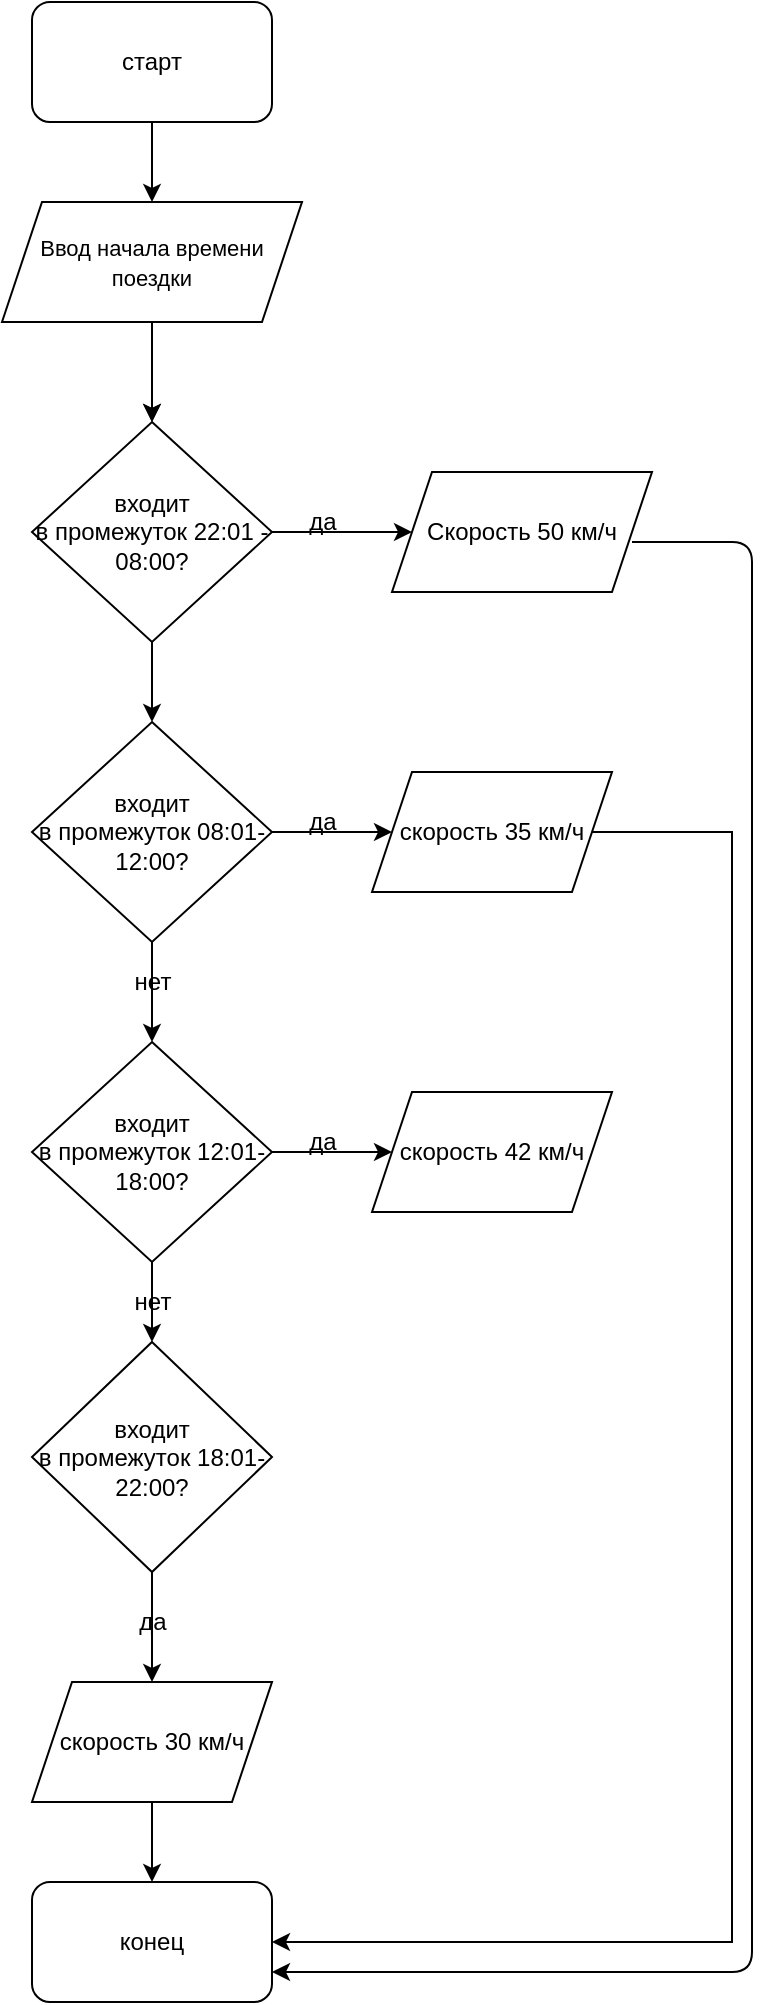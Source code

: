 <mxfile version="13.10.5" type="github">
  <diagram id="zc4o0UcSgLEa80-0MHp_" name="Page-1">
    <mxGraphModel dx="782" dy="465" grid="1" gridSize="10" guides="1" tooltips="1" connect="1" arrows="1" fold="1" page="1" pageScale="1" pageWidth="827" pageHeight="1169" math="0" shadow="0">
      <root>
        <mxCell id="0" />
        <mxCell id="1" parent="0" />
        <mxCell id="7BAnUV4aGsc6vh2q3_BH-3" value="" style="edgeStyle=orthogonalEdgeStyle;rounded=0;orthogonalLoop=1;jettySize=auto;html=1;" edge="1" parent="1" source="7BAnUV4aGsc6vh2q3_BH-1">
          <mxGeometry relative="1" as="geometry">
            <mxPoint x="400" y="140" as="targetPoint" />
          </mxGeometry>
        </mxCell>
        <mxCell id="7BAnUV4aGsc6vh2q3_BH-1" value="старт" style="rounded=1;whiteSpace=wrap;html=1;" vertex="1" parent="1">
          <mxGeometry x="340" y="40" width="120" height="60" as="geometry" />
        </mxCell>
        <mxCell id="7BAnUV4aGsc6vh2q3_BH-7" value="" style="edgeStyle=orthogonalEdgeStyle;rounded=0;orthogonalLoop=1;jettySize=auto;html=1;entryX=0.5;entryY=0;entryDx=0;entryDy=0;" edge="1" parent="1" source="7BAnUV4aGsc6vh2q3_BH-5" target="7BAnUV4aGsc6vh2q3_BH-6">
          <mxGeometry relative="1" as="geometry">
            <mxPoint x="400" y="250" as="targetPoint" />
          </mxGeometry>
        </mxCell>
        <mxCell id="7BAnUV4aGsc6vh2q3_BH-5" value="&lt;font style=&quot;font-size: 11px&quot;&gt;Ввод начала времени&lt;br&gt;поездки&lt;/font&gt;" style="shape=parallelogram;perimeter=parallelogramPerimeter;whiteSpace=wrap;html=1;fixedSize=1;" vertex="1" parent="1">
          <mxGeometry x="325" y="140" width="150" height="60" as="geometry" />
        </mxCell>
        <mxCell id="7BAnUV4aGsc6vh2q3_BH-9" value="" style="edgeStyle=orthogonalEdgeStyle;rounded=0;orthogonalLoop=1;jettySize=auto;html=1;" edge="1" parent="1" source="7BAnUV4aGsc6vh2q3_BH-6" target="7BAnUV4aGsc6vh2q3_BH-8">
          <mxGeometry relative="1" as="geometry" />
        </mxCell>
        <mxCell id="7BAnUV4aGsc6vh2q3_BH-11" value="" style="edgeStyle=orthogonalEdgeStyle;rounded=0;orthogonalLoop=1;jettySize=auto;html=1;exitX=0.5;exitY=1;exitDx=0;exitDy=0;" edge="1" parent="1" source="7BAnUV4aGsc6vh2q3_BH-6">
          <mxGeometry relative="1" as="geometry">
            <mxPoint x="400" y="670" as="sourcePoint" />
            <mxPoint x="400" y="400" as="targetPoint" />
            <Array as="points">
              <mxPoint x="400" y="400" />
              <mxPoint x="400" y="400" />
            </Array>
          </mxGeometry>
        </mxCell>
        <mxCell id="7BAnUV4aGsc6vh2q3_BH-33" value="" style="edgeStyle=orthogonalEdgeStyle;rounded=0;orthogonalLoop=1;jettySize=auto;html=1;entryX=0.5;entryY=0;entryDx=0;entryDy=0;" edge="1" parent="1" target="7BAnUV4aGsc6vh2q3_BH-6">
          <mxGeometry relative="1" as="geometry">
            <mxPoint x="400" y="240" as="sourcePoint" />
          </mxGeometry>
        </mxCell>
        <mxCell id="7BAnUV4aGsc6vh2q3_BH-6" value="входит &lt;br&gt;в промежуток 22:01 - 08:00?" style="rhombus;whiteSpace=wrap;html=1;" vertex="1" parent="1">
          <mxGeometry x="340" y="250" width="120" height="110" as="geometry" />
        </mxCell>
        <mxCell id="7BAnUV4aGsc6vh2q3_BH-8" value="Скорость 50 км/ч" style="shape=parallelogram;perimeter=parallelogramPerimeter;whiteSpace=wrap;html=1;fixedSize=1;" vertex="1" parent="1">
          <mxGeometry x="520" y="275" width="130" height="60" as="geometry" />
        </mxCell>
        <mxCell id="7BAnUV4aGsc6vh2q3_BH-16" value="" style="edgeStyle=orthogonalEdgeStyle;rounded=0;orthogonalLoop=1;jettySize=auto;html=1;" edge="1" parent="1" source="7BAnUV4aGsc6vh2q3_BH-10" target="7BAnUV4aGsc6vh2q3_BH-15">
          <mxGeometry relative="1" as="geometry" />
        </mxCell>
        <mxCell id="7BAnUV4aGsc6vh2q3_BH-18" value="" style="edgeStyle=orthogonalEdgeStyle;rounded=0;orthogonalLoop=1;jettySize=auto;html=1;" edge="1" parent="1" source="7BAnUV4aGsc6vh2q3_BH-10">
          <mxGeometry relative="1" as="geometry">
            <mxPoint x="400" y="560" as="targetPoint" />
          </mxGeometry>
        </mxCell>
        <mxCell id="7BAnUV4aGsc6vh2q3_BH-10" value="входит &lt;br&gt;в промежуток 08:01-12:00?" style="rhombus;whiteSpace=wrap;html=1;" vertex="1" parent="1">
          <mxGeometry x="340" y="400" width="120" height="110" as="geometry" />
        </mxCell>
        <mxCell id="7BAnUV4aGsc6vh2q3_BH-12" value="да" style="text;html=1;align=center;verticalAlign=middle;resizable=0;points=[];autosize=1;" vertex="1" parent="1">
          <mxGeometry x="470" y="290" width="30" height="20" as="geometry" />
        </mxCell>
        <mxCell id="7BAnUV4aGsc6vh2q3_BH-39" style="edgeStyle=orthogonalEdgeStyle;rounded=0;orthogonalLoop=1;jettySize=auto;html=1;exitX=1;exitY=0.5;exitDx=0;exitDy=0;entryX=1;entryY=0.5;entryDx=0;entryDy=0;" edge="1" parent="1" source="7BAnUV4aGsc6vh2q3_BH-15" target="7BAnUV4aGsc6vh2q3_BH-31">
          <mxGeometry relative="1" as="geometry">
            <mxPoint x="680" y="1040" as="targetPoint" />
            <Array as="points">
              <mxPoint x="690" y="455" />
              <mxPoint x="690" y="1010" />
            </Array>
          </mxGeometry>
        </mxCell>
        <mxCell id="7BAnUV4aGsc6vh2q3_BH-15" value="скорость 35 км/ч" style="shape=parallelogram;perimeter=parallelogramPerimeter;whiteSpace=wrap;html=1;fixedSize=1;" vertex="1" parent="1">
          <mxGeometry x="510" y="425" width="120" height="60" as="geometry" />
        </mxCell>
        <mxCell id="7BAnUV4aGsc6vh2q3_BH-22" value="" style="edgeStyle=orthogonalEdgeStyle;rounded=0;orthogonalLoop=1;jettySize=auto;html=1;" edge="1" parent="1" source="7BAnUV4aGsc6vh2q3_BH-17" target="7BAnUV4aGsc6vh2q3_BH-21">
          <mxGeometry relative="1" as="geometry" />
        </mxCell>
        <mxCell id="7BAnUV4aGsc6vh2q3_BH-24" value="" style="edgeStyle=orthogonalEdgeStyle;rounded=0;orthogonalLoop=1;jettySize=auto;html=1;" edge="1" parent="1" source="7BAnUV4aGsc6vh2q3_BH-17" target="7BAnUV4aGsc6vh2q3_BH-23">
          <mxGeometry relative="1" as="geometry" />
        </mxCell>
        <mxCell id="7BAnUV4aGsc6vh2q3_BH-17" value="входит &lt;br&gt;в промежуток 12:01-18:00?" style="rhombus;whiteSpace=wrap;html=1;" vertex="1" parent="1">
          <mxGeometry x="340" y="560" width="120" height="110" as="geometry" />
        </mxCell>
        <mxCell id="7BAnUV4aGsc6vh2q3_BH-30" value="" style="edgeStyle=orthogonalEdgeStyle;rounded=0;orthogonalLoop=1;jettySize=auto;html=1;" edge="1" parent="1" source="7BAnUV4aGsc6vh2q3_BH-21">
          <mxGeometry relative="1" as="geometry">
            <mxPoint x="400" y="880" as="targetPoint" />
          </mxGeometry>
        </mxCell>
        <mxCell id="7BAnUV4aGsc6vh2q3_BH-21" value="&lt;span&gt;входит&lt;br&gt;в промежуток 18:01-22:00?&lt;/span&gt;" style="rhombus;whiteSpace=wrap;html=1;" vertex="1" parent="1">
          <mxGeometry x="340" y="710" width="120" height="115" as="geometry" />
        </mxCell>
        <mxCell id="7BAnUV4aGsc6vh2q3_BH-23" value="скорость 42 км/ч" style="shape=parallelogram;perimeter=parallelogramPerimeter;whiteSpace=wrap;html=1;fixedSize=1;" vertex="1" parent="1">
          <mxGeometry x="510" y="585" width="120" height="60" as="geometry" />
        </mxCell>
        <mxCell id="7BAnUV4aGsc6vh2q3_BH-32" value="" style="edgeStyle=orthogonalEdgeStyle;rounded=0;orthogonalLoop=1;jettySize=auto;html=1;" edge="1" parent="1" source="7BAnUV4aGsc6vh2q3_BH-29">
          <mxGeometry relative="1" as="geometry">
            <mxPoint x="400" y="980" as="targetPoint" />
          </mxGeometry>
        </mxCell>
        <mxCell id="7BAnUV4aGsc6vh2q3_BH-29" value="скорость 30 км/ч" style="shape=parallelogram;perimeter=parallelogramPerimeter;whiteSpace=wrap;html=1;fixedSize=1;" vertex="1" parent="1">
          <mxGeometry x="340" y="880" width="120" height="60" as="geometry" />
        </mxCell>
        <mxCell id="7BAnUV4aGsc6vh2q3_BH-31" value="конец" style="rounded=1;whiteSpace=wrap;html=1;" vertex="1" parent="1">
          <mxGeometry x="340" y="980" width="120" height="60" as="geometry" />
        </mxCell>
        <mxCell id="7BAnUV4aGsc6vh2q3_BH-34" value="да" style="text;html=1;align=center;verticalAlign=middle;resizable=0;points=[];autosize=1;" vertex="1" parent="1">
          <mxGeometry x="470" y="440" width="30" height="20" as="geometry" />
        </mxCell>
        <mxCell id="7BAnUV4aGsc6vh2q3_BH-35" value="да" style="text;html=1;align=center;verticalAlign=middle;resizable=0;points=[];autosize=1;" vertex="1" parent="1">
          <mxGeometry x="385" y="840" width="30" height="20" as="geometry" />
        </mxCell>
        <mxCell id="7BAnUV4aGsc6vh2q3_BH-36" value="да" style="text;html=1;align=center;verticalAlign=middle;resizable=0;points=[];autosize=1;" vertex="1" parent="1">
          <mxGeometry x="470" y="600" width="30" height="20" as="geometry" />
        </mxCell>
        <mxCell id="7BAnUV4aGsc6vh2q3_BH-37" value="" style="endArrow=classic;html=1;entryX=1;entryY=0.75;entryDx=0;entryDy=0;" edge="1" parent="1" target="7BAnUV4aGsc6vh2q3_BH-31">
          <mxGeometry width="50" height="50" relative="1" as="geometry">
            <mxPoint x="640" y="310" as="sourcePoint" />
            <mxPoint x="710" y="310" as="targetPoint" />
            <Array as="points">
              <mxPoint x="700" y="310" />
              <mxPoint x="700" y="1025" />
            </Array>
          </mxGeometry>
        </mxCell>
        <mxCell id="7BAnUV4aGsc6vh2q3_BH-40" value="нет" style="text;html=1;align=center;verticalAlign=middle;resizable=0;points=[];autosize=1;" vertex="1" parent="1">
          <mxGeometry x="385" y="680" width="30" height="20" as="geometry" />
        </mxCell>
        <mxCell id="7BAnUV4aGsc6vh2q3_BH-41" value="нет" style="text;html=1;align=center;verticalAlign=middle;resizable=0;points=[];autosize=1;" vertex="1" parent="1">
          <mxGeometry x="385" y="520" width="30" height="20" as="geometry" />
        </mxCell>
      </root>
    </mxGraphModel>
  </diagram>
</mxfile>
